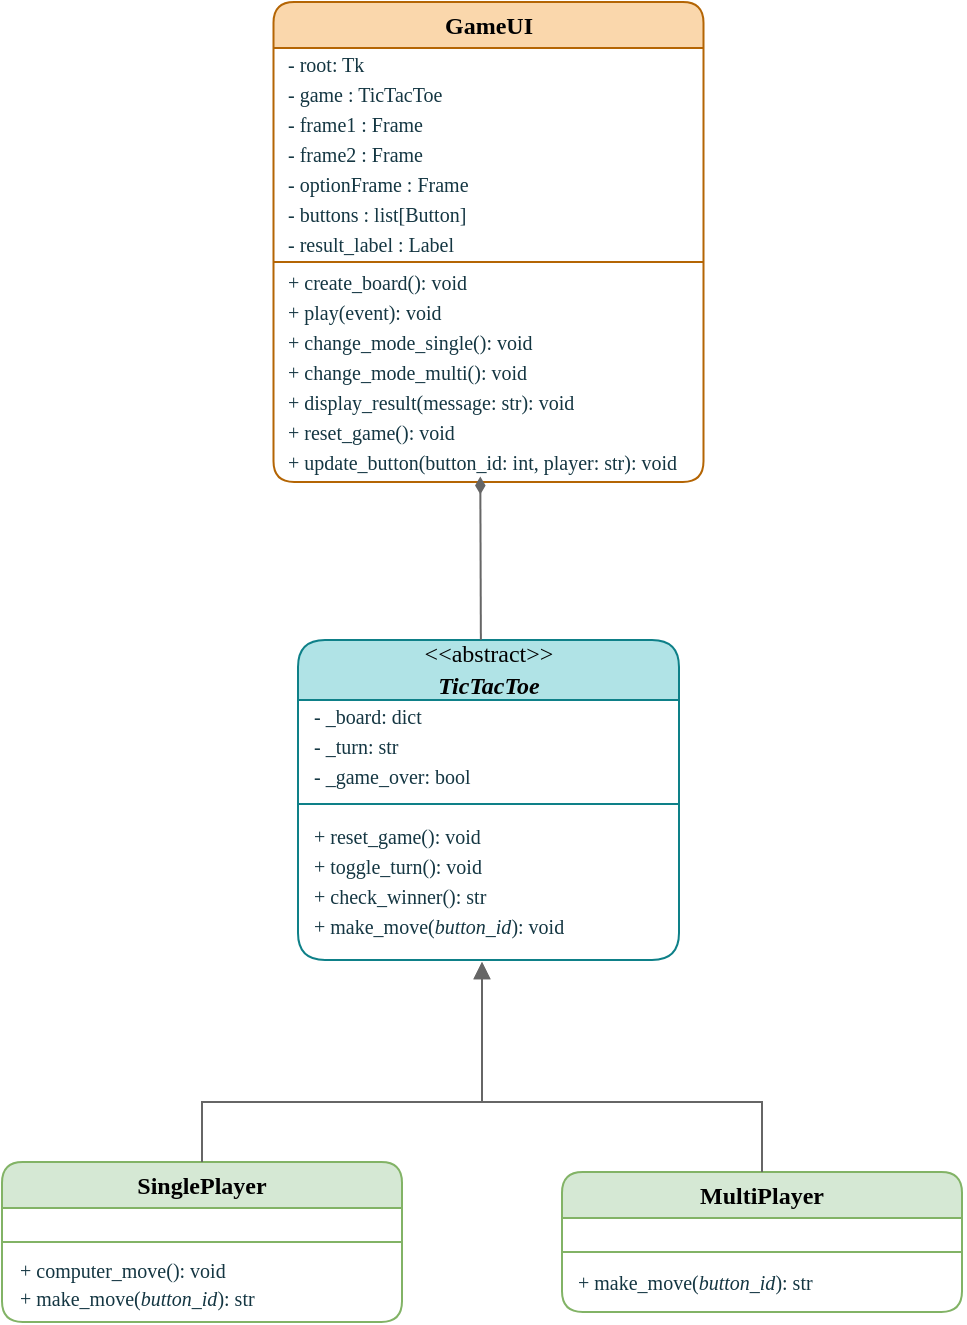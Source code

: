 <mxfile version="24.8.4">
  <diagram id="C5RBs43oDa-KdzZeNtuy" name="Page-1">
    <mxGraphModel dx="925" dy="535" grid="1" gridSize="10" guides="1" tooltips="1" connect="1" arrows="1" fold="1" page="1" pageScale="1" pageWidth="827" pageHeight="1169" math="0" shadow="0">
      <root>
        <mxCell id="WIyWlLk6GJQsqaUBKTNV-0" />
        <mxCell id="WIyWlLk6GJQsqaUBKTNV-1" parent="WIyWlLk6GJQsqaUBKTNV-0" />
        <mxCell id="yLoTYEVH0sTe2W0TpJp4-2" value="&lt;font face=&quot;Times New Roman&quot;&gt;GameUI&lt;/font&gt;" style="swimlane;whiteSpace=wrap;html=1;hachureGap=4;fontFamily=Architects Daughter;fontSource=https%3A%2F%2Ffonts.googleapis.com%2Fcss%3Ffamily%3DArchitects%2BDaughter;rounded=1;labelBackgroundColor=none;fillColor=#fad7ac;strokeColor=#b46504;" parent="WIyWlLk6GJQsqaUBKTNV-1" vertex="1">
          <mxGeometry x="295.75" y="110" width="215" height="240" as="geometry">
            <mxRectangle x="310" y="60" width="90" height="30" as="alternateBounds" />
          </mxGeometry>
        </mxCell>
        <mxCell id="yLoTYEVH0sTe2W0TpJp4-4" value="&lt;font style=&quot;font-size: 10px;&quot; face=&quot;Times New Roman&quot;&gt;- root: Tk&lt;/font&gt;" style="text;html=1;align=left;verticalAlign=middle;whiteSpace=wrap;rounded=1;fontFamily=Architects Daughter;fontSource=https%3A%2F%2Ffonts.googleapis.com%2Fcss%3Ffamily%3DArchitects%2BDaughter;fontSize=10;labelBackgroundColor=none;fontColor=#143642;" parent="yLoTYEVH0sTe2W0TpJp4-2" vertex="1">
          <mxGeometry x="5" y="23" width="185" height="15" as="geometry" />
        </mxCell>
        <mxCell id="yLoTYEVH0sTe2W0TpJp4-6" value="&lt;font style=&quot;font-size: 10px;&quot; face=&quot;Times New Roman&quot;&gt;- game : TicTacToe&lt;/font&gt;" style="text;html=1;align=left;verticalAlign=middle;whiteSpace=wrap;rounded=1;fontFamily=Architects Daughter;fontSource=https%3A%2F%2Ffonts.googleapis.com%2Fcss%3Ffamily%3DArchitects%2BDaughter;fontSize=10;labelBackgroundColor=none;fontColor=#143642;" parent="yLoTYEVH0sTe2W0TpJp4-2" vertex="1">
          <mxGeometry x="5" y="38" width="185" height="15" as="geometry" />
        </mxCell>
        <mxCell id="yLoTYEVH0sTe2W0TpJp4-7" value="&lt;font style=&quot;font-size: 10px;&quot; face=&quot;Times New Roman&quot;&gt;- frame1 : Frame&lt;/font&gt;" style="text;html=1;align=left;verticalAlign=middle;whiteSpace=wrap;rounded=1;fontFamily=Architects Daughter;fontSource=https%3A%2F%2Ffonts.googleapis.com%2Fcss%3Ffamily%3DArchitects%2BDaughter;fontSize=10;labelBackgroundColor=none;fontColor=#143642;" parent="yLoTYEVH0sTe2W0TpJp4-2" vertex="1">
          <mxGeometry x="5" y="53" width="185" height="15" as="geometry" />
        </mxCell>
        <mxCell id="yLoTYEVH0sTe2W0TpJp4-8" value="&lt;font style=&quot;font-size: 10px;&quot;&gt;- frame2 : Frame&lt;/font&gt;" style="text;html=1;align=left;verticalAlign=middle;whiteSpace=wrap;rounded=1;fontFamily=Times New Roman;fontSize=10;labelBackgroundColor=none;fontColor=#143642;" parent="yLoTYEVH0sTe2W0TpJp4-2" vertex="1">
          <mxGeometry x="5" y="68" width="185" height="15" as="geometry" />
        </mxCell>
        <mxCell id="yLoTYEVH0sTe2W0TpJp4-9" value="&lt;font style=&quot;font-size: 10px;&quot; face=&quot;Times New Roman&quot;&gt;- optionFrame : Frame&lt;/font&gt;" style="text;html=1;align=left;verticalAlign=middle;whiteSpace=wrap;rounded=1;fontFamily=Architects Daughter;fontSource=https%3A%2F%2Ffonts.googleapis.com%2Fcss%3Ffamily%3DArchitects%2BDaughter;fontSize=10;labelBackgroundColor=none;fontColor=#143642;" parent="yLoTYEVH0sTe2W0TpJp4-2" vertex="1">
          <mxGeometry x="5" y="83" width="185" height="15" as="geometry" />
        </mxCell>
        <mxCell id="yLoTYEVH0sTe2W0TpJp4-3" value="" style="endArrow=none;html=1;rounded=1;hachureGap=4;fontFamily=Architects Daughter;fontSource=https%3A%2F%2Ffonts.googleapis.com%2Fcss%3Ffamily%3DArchitects%2BDaughter;exitX=0;exitY=0.5;exitDx=0;exitDy=0;labelBackgroundColor=none;strokeColor=#b46504;fontColor=default;fillColor=#fad7ac;" parent="yLoTYEVH0sTe2W0TpJp4-2" edge="1">
          <mxGeometry width="50" height="50" relative="1" as="geometry">
            <mxPoint y="130" as="sourcePoint" />
            <mxPoint x="215" y="130" as="targetPoint" />
          </mxGeometry>
        </mxCell>
        <mxCell id="yLoTYEVH0sTe2W0TpJp4-10" value="&lt;font style=&quot;font-size: 10px;&quot; face=&quot;Times New Roman&quot;&gt;- buttons : list[Button]&lt;/font&gt;" style="text;html=1;align=left;verticalAlign=middle;whiteSpace=wrap;rounded=1;fontFamily=Architects Daughter;fontSource=https%3A%2F%2Ffonts.googleapis.com%2Fcss%3Ffamily%3DArchitects%2BDaughter;fontSize=10;labelBackgroundColor=none;fontColor=#143642;" parent="yLoTYEVH0sTe2W0TpJp4-2" vertex="1">
          <mxGeometry x="5" y="98" width="185" height="15" as="geometry" />
        </mxCell>
        <mxCell id="yLoTYEVH0sTe2W0TpJp4-11" value="&lt;font style=&quot;font-size: 10px;&quot; face=&quot;Times New Roman&quot;&gt;- result_label : Label&lt;/font&gt;" style="text;html=1;align=left;verticalAlign=middle;whiteSpace=wrap;rounded=1;fontFamily=Architects Daughter;fontSource=https%3A%2F%2Ffonts.googleapis.com%2Fcss%3Ffamily%3DArchitects%2BDaughter;fontSize=10;labelBackgroundColor=none;fontColor=#143642;" parent="yLoTYEVH0sTe2W0TpJp4-2" vertex="1">
          <mxGeometry x="5" y="113" width="185" height="15" as="geometry" />
        </mxCell>
        <mxCell id="yLoTYEVH0sTe2W0TpJp4-14" value="&lt;font style=&quot;font-size: 10px;&quot; face=&quot;Times New Roman&quot;&gt;+ create_board(): void&lt;/font&gt;" style="text;html=1;align=left;verticalAlign=middle;whiteSpace=wrap;rounded=1;fontFamily=Architects Daughter;fontSource=https%3A%2F%2Ffonts.googleapis.com%2Fcss%3Ffamily%3DArchitects%2BDaughter;fontSize=10;labelBackgroundColor=none;fontColor=#143642;" parent="yLoTYEVH0sTe2W0TpJp4-2" vertex="1">
          <mxGeometry x="5" y="132" width="200" height="15" as="geometry" />
        </mxCell>
        <mxCell id="yLoTYEVH0sTe2W0TpJp4-15" value="&lt;font face=&quot;Times New Roman&quot;&gt;+ play(event): void&lt;/font&gt;" style="text;html=1;align=left;verticalAlign=middle;whiteSpace=wrap;rounded=1;fontFamily=Architects Daughter;fontSource=https%3A%2F%2Ffonts.googleapis.com%2Fcss%3Ffamily%3DArchitects%2BDaughter;fontSize=10;labelBackgroundColor=none;fontColor=#143642;" parent="yLoTYEVH0sTe2W0TpJp4-2" vertex="1">
          <mxGeometry x="5" y="147" width="200" height="15" as="geometry" />
        </mxCell>
        <mxCell id="yLoTYEVH0sTe2W0TpJp4-16" value="&lt;font style=&quot;font-size: 10px;&quot;&gt;+ change_mode_single(): void&lt;/font&gt;" style="text;html=1;align=left;verticalAlign=middle;whiteSpace=wrap;rounded=1;fontFamily=Times New Roman;fontSize=10;labelBackgroundColor=none;fontColor=#143642;" parent="yLoTYEVH0sTe2W0TpJp4-2" vertex="1">
          <mxGeometry x="5" y="162" width="200" height="15" as="geometry" />
        </mxCell>
        <mxCell id="yLoTYEVH0sTe2W0TpJp4-17" value="&lt;font style=&quot;font-size: 10px;&quot; face=&quot;Times New Roman&quot;&gt;+ change_mode_multi(): void&lt;/font&gt;" style="text;html=1;align=left;verticalAlign=middle;whiteSpace=wrap;rounded=1;fontFamily=Architects Daughter;fontSource=https%3A%2F%2Ffonts.googleapis.com%2Fcss%3Ffamily%3DArchitects%2BDaughter;fontSize=10;labelBackgroundColor=none;fontColor=#143642;" parent="yLoTYEVH0sTe2W0TpJp4-2" vertex="1">
          <mxGeometry x="5" y="177" width="200" height="15" as="geometry" />
        </mxCell>
        <mxCell id="yLoTYEVH0sTe2W0TpJp4-18" value="&lt;font face=&quot;Times New Roman&quot;&gt;+ display_result(message: str): void&lt;/font&gt;" style="text;html=1;align=left;verticalAlign=middle;whiteSpace=wrap;rounded=1;fontFamily=Architects Daughter;fontSource=https%3A%2F%2Ffonts.googleapis.com%2Fcss%3Ffamily%3DArchitects%2BDaughter;fontSize=10;labelBackgroundColor=none;fontColor=#143642;" parent="yLoTYEVH0sTe2W0TpJp4-2" vertex="1">
          <mxGeometry x="5" y="192" width="200" height="15" as="geometry" />
        </mxCell>
        <mxCell id="yLoTYEVH0sTe2W0TpJp4-19" value="&lt;font style=&quot;font-size: 10px;&quot; face=&quot;Times New Roman&quot;&gt;+ reset_game(): void&lt;/font&gt;" style="text;html=1;align=left;verticalAlign=middle;whiteSpace=wrap;rounded=1;fontFamily=Architects Daughter;fontSource=https%3A%2F%2Ffonts.googleapis.com%2Fcss%3Ffamily%3DArchitects%2BDaughter;fontSize=10;labelBackgroundColor=none;fontColor=#143642;" parent="yLoTYEVH0sTe2W0TpJp4-2" vertex="1">
          <mxGeometry x="5" y="207" width="200" height="15" as="geometry" />
        </mxCell>
        <mxCell id="yLoTYEVH0sTe2W0TpJp4-20" value="&lt;font style=&quot;font-size: 10px;&quot; face=&quot;Times New Roman&quot;&gt;+ update_button(button_id: int, player: str): void&lt;/font&gt;" style="text;html=1;align=left;verticalAlign=middle;whiteSpace=wrap;rounded=1;fontFamily=Architects Daughter;fontSource=https%3A%2F%2Ffonts.googleapis.com%2Fcss%3Ffamily%3DArchitects%2BDaughter;fontSize=10;labelBackgroundColor=none;fontColor=#143642;" parent="yLoTYEVH0sTe2W0TpJp4-2" vertex="1">
          <mxGeometry x="5" y="222" width="200" height="15" as="geometry" />
        </mxCell>
        <mxCell id="yLoTYEVH0sTe2W0TpJp4-21" value="&lt;font style=&quot;font-weight: normal;&quot; face=&quot;Times New Roman&quot;&gt;&amp;lt;&amp;lt;abstract&amp;gt;&amp;gt;&lt;/font&gt;&lt;div&gt;&lt;font face=&quot;Times New Roman&quot;&gt;&lt;i&gt;TicTacToe&lt;/i&gt;&lt;/font&gt;&lt;/div&gt;" style="swimlane;whiteSpace=wrap;html=1;hachureGap=4;fontFamily=Architects Daughter;fontSource=https%3A%2F%2Ffonts.googleapis.com%2Fcss%3Ffamily%3DArchitects%2BDaughter;startSize=30;rounded=1;labelBackgroundColor=none;fillColor=#b0e3e6;strokeColor=#0e8088;" parent="WIyWlLk6GJQsqaUBKTNV-1" vertex="1">
          <mxGeometry x="308" y="429" width="190.5" height="160" as="geometry">
            <mxRectangle x="304" y="390" width="100" height="40" as="alternateBounds" />
          </mxGeometry>
        </mxCell>
        <mxCell id="yLoTYEVH0sTe2W0TpJp4-22" value="&lt;font style=&quot;font-size: 10px;&quot; face=&quot;Times New Roman&quot;&gt;- _board: dict&lt;/font&gt;" style="text;html=1;align=left;verticalAlign=middle;whiteSpace=wrap;rounded=1;fontFamily=Architects Daughter;fontSource=https%3A%2F%2Ffonts.googleapis.com%2Fcss%3Ffamily%3DArchitects%2BDaughter;fontSize=10;labelBackgroundColor=none;fontColor=#143642;" parent="yLoTYEVH0sTe2W0TpJp4-21" vertex="1">
          <mxGeometry x="6" y="30" width="185" height="15" as="geometry" />
        </mxCell>
        <mxCell id="yLoTYEVH0sTe2W0TpJp4-23" value="&lt;font style=&quot;font-size: 10px;&quot; face=&quot;Times New Roman&quot;&gt;- _turn: str&lt;/font&gt;" style="text;html=1;align=left;verticalAlign=middle;whiteSpace=wrap;rounded=1;fontFamily=Architects Daughter;fontSource=https%3A%2F%2Ffonts.googleapis.com%2Fcss%3Ffamily%3DArchitects%2BDaughter;fontSize=10;labelBackgroundColor=none;fontColor=#143642;" parent="yLoTYEVH0sTe2W0TpJp4-21" vertex="1">
          <mxGeometry x="6" y="45" width="185" height="15" as="geometry" />
        </mxCell>
        <mxCell id="yLoTYEVH0sTe2W0TpJp4-24" value="&lt;font style=&quot;font-size: 10px;&quot; face=&quot;Times New Roman&quot;&gt;- _game_over: bool&lt;/font&gt;" style="text;html=1;align=left;verticalAlign=middle;whiteSpace=wrap;rounded=1;fontFamily=Architects Daughter;fontSource=https%3A%2F%2Ffonts.googleapis.com%2Fcss%3Ffamily%3DArchitects%2BDaughter;fontSize=10;labelBackgroundColor=none;fontColor=#143642;" parent="yLoTYEVH0sTe2W0TpJp4-21" vertex="1">
          <mxGeometry x="6" y="60" width="185" height="15" as="geometry" />
        </mxCell>
        <mxCell id="yLoTYEVH0sTe2W0TpJp4-28" value="" style="endArrow=none;html=1;rounded=1;hachureGap=4;fontFamily=Architects Daughter;fontSource=https%3A%2F%2Ffonts.googleapis.com%2Fcss%3Ffamily%3DArchitects%2BDaughter;labelBackgroundColor=none;strokeColor=#0e8088;fontColor=default;fillColor=#b0e3e6;" parent="yLoTYEVH0sTe2W0TpJp4-21" edge="1">
          <mxGeometry width="50" height="50" relative="1" as="geometry">
            <mxPoint x="-0.5" y="82" as="sourcePoint" />
            <mxPoint x="190.5" y="82" as="targetPoint" />
          </mxGeometry>
        </mxCell>
        <mxCell id="yLoTYEVH0sTe2W0TpJp4-30" value="&lt;font style=&quot;font-size: 10px;&quot; face=&quot;Times New Roman&quot;&gt;+ reset_game(): void&lt;/font&gt;" style="text;html=1;align=left;verticalAlign=middle;whiteSpace=wrap;rounded=1;fontFamily=Architects Daughter;fontSource=https%3A%2F%2Ffonts.googleapis.com%2Fcss%3Ffamily%3DArchitects%2BDaughter;fontSize=10;labelBackgroundColor=none;fontColor=#143642;" parent="yLoTYEVH0sTe2W0TpJp4-21" vertex="1">
          <mxGeometry x="6" y="90" width="200" height="15" as="geometry" />
        </mxCell>
        <mxCell id="yLoTYEVH0sTe2W0TpJp4-31" value="&lt;font face=&quot;Times New Roman&quot;&gt;+ toggle_turn(): void&lt;/font&gt;" style="text;html=1;align=left;verticalAlign=middle;whiteSpace=wrap;rounded=1;fontFamily=Architects Daughter;fontSource=https%3A%2F%2Ffonts.googleapis.com%2Fcss%3Ffamily%3DArchitects%2BDaughter;fontSize=10;labelBackgroundColor=none;fontColor=#143642;" parent="yLoTYEVH0sTe2W0TpJp4-21" vertex="1">
          <mxGeometry x="6" y="105" width="200" height="15" as="geometry" />
        </mxCell>
        <mxCell id="yLoTYEVH0sTe2W0TpJp4-32" value="&lt;font style=&quot;font-size: 10px;&quot;&gt;+ check_winner(): str&lt;/font&gt;" style="text;html=1;align=left;verticalAlign=middle;whiteSpace=wrap;rounded=1;fontFamily=Times New Roman;fontSize=10;labelBackgroundColor=none;fontColor=#143642;" parent="yLoTYEVH0sTe2W0TpJp4-21" vertex="1">
          <mxGeometry x="6" y="120" width="200" height="15" as="geometry" />
        </mxCell>
        <mxCell id="yLoTYEVH0sTe2W0TpJp4-33" value="&lt;font style=&quot;font-size: 10px;&quot; face=&quot;Times New Roman&quot;&gt;+ make_move(&lt;i&gt;button_id&lt;/i&gt;): void&lt;/font&gt;" style="text;html=1;align=left;verticalAlign=middle;whiteSpace=wrap;rounded=1;fontFamily=Architects Daughter;fontSource=https%3A%2F%2Ffonts.googleapis.com%2Fcss%3Ffamily%3DArchitects%2BDaughter;fontSize=10;labelBackgroundColor=none;fontColor=#143642;" parent="yLoTYEVH0sTe2W0TpJp4-21" vertex="1">
          <mxGeometry x="6" y="135" width="200" height="15" as="geometry" />
        </mxCell>
        <mxCell id="yLoTYEVH0sTe2W0TpJp4-34" value="&lt;font face=&quot;Times New Roman&quot;&gt;SinglePlayer&lt;/font&gt;" style="swimlane;whiteSpace=wrap;html=1;hachureGap=4;fontFamily=Architects Daughter;fontSource=https%3A%2F%2Ffonts.googleapis.com%2Fcss%3Ffamily%3DArchitects%2BDaughter;rounded=1;labelBackgroundColor=none;fillColor=#d5e8d4;strokeColor=#82b366;" parent="WIyWlLk6GJQsqaUBKTNV-1" vertex="1">
          <mxGeometry x="160" y="690" width="200" height="80" as="geometry" />
        </mxCell>
        <mxCell id="yLoTYEVH0sTe2W0TpJp4-37" value="" style="endArrow=none;html=1;rounded=1;hachureGap=4;fontFamily=Architects Daughter;fontSource=https%3A%2F%2Ffonts.googleapis.com%2Fcss%3Ffamily%3DArchitects%2BDaughter;labelBackgroundColor=none;strokeColor=#82b366;fontColor=default;fillColor=#d5e8d4;" parent="yLoTYEVH0sTe2W0TpJp4-34" edge="1">
          <mxGeometry width="50" height="50" relative="1" as="geometry">
            <mxPoint y="40" as="sourcePoint" />
            <mxPoint x="200" y="40" as="targetPoint" />
          </mxGeometry>
        </mxCell>
        <mxCell id="yLoTYEVH0sTe2W0TpJp4-39" value="&lt;font style=&quot;font-size: 10px;&quot;&gt;+ computer_move(): void&lt;/font&gt;" style="text;html=1;align=left;verticalAlign=middle;whiteSpace=wrap;rounded=1;fontFamily=Times New Roman;fontSize=10;labelBackgroundColor=none;fontColor=#143642;" parent="yLoTYEVH0sTe2W0TpJp4-34" vertex="1">
          <mxGeometry x="7" y="46" width="183" height="15" as="geometry" />
        </mxCell>
        <mxCell id="yLoTYEVH0sTe2W0TpJp4-40" value="&lt;font style=&quot;font-size: 10px;&quot; face=&quot;Times New Roman&quot;&gt;+ make_move(&lt;i&gt;button_id&lt;/i&gt;): str&lt;/font&gt;" style="text;html=1;align=left;verticalAlign=middle;whiteSpace=wrap;rounded=1;fontFamily=Architects Daughter;fontSource=https%3A%2F%2Ffonts.googleapis.com%2Fcss%3Ffamily%3DArchitects%2BDaughter;fontSize=10;labelBackgroundColor=none;fontColor=#143642;" parent="yLoTYEVH0sTe2W0TpJp4-34" vertex="1">
          <mxGeometry x="7" y="60" width="183" height="16" as="geometry" />
        </mxCell>
        <mxCell id="yLoTYEVH0sTe2W0TpJp4-35" value="&lt;font face=&quot;Times New Roman&quot;&gt;MultiPlayer&lt;/font&gt;" style="swimlane;whiteSpace=wrap;html=1;hachureGap=4;fontFamily=Architects Daughter;fontSource=https%3A%2F%2Ffonts.googleapis.com%2Fcss%3Ffamily%3DArchitects%2BDaughter;rounded=1;labelBackgroundColor=none;fillColor=#d5e8d4;strokeColor=#82b366;" parent="WIyWlLk6GJQsqaUBKTNV-1" vertex="1">
          <mxGeometry x="440" y="695" width="200" height="70" as="geometry" />
        </mxCell>
        <mxCell id="yLoTYEVH0sTe2W0TpJp4-38" value="" style="endArrow=none;html=1;rounded=1;hachureGap=4;fontFamily=Architects Daughter;fontSource=https%3A%2F%2Ffonts.googleapis.com%2Fcss%3Ffamily%3DArchitects%2BDaughter;labelBackgroundColor=none;strokeColor=#82b366;fontColor=default;fillColor=#d5e8d4;" parent="yLoTYEVH0sTe2W0TpJp4-35" edge="1">
          <mxGeometry width="50" height="50" relative="1" as="geometry">
            <mxPoint y="40" as="sourcePoint" />
            <mxPoint x="200" y="40" as="targetPoint" />
          </mxGeometry>
        </mxCell>
        <mxCell id="yLoTYEVH0sTe2W0TpJp4-41" value="&lt;font style=&quot;font-size: 10px;&quot; face=&quot;Times New Roman&quot;&gt;+ make_move(&lt;i&gt;button_id&lt;/i&gt;): str&lt;/font&gt;" style="text;html=1;align=left;verticalAlign=middle;whiteSpace=wrap;rounded=1;fontFamily=Architects Daughter;fontSource=https%3A%2F%2Ffonts.googleapis.com%2Fcss%3Ffamily%3DArchitects%2BDaughter;fontSize=10;labelBackgroundColor=none;fontColor=#143642;" parent="yLoTYEVH0sTe2W0TpJp4-35" vertex="1">
          <mxGeometry x="6" y="47" width="183" height="16" as="geometry" />
        </mxCell>
        <mxCell id="yLoTYEVH0sTe2W0TpJp4-43" value="" style="endArrow=block;endFill=1;html=1;edgeStyle=orthogonalEdgeStyle;align=left;verticalAlign=top;rounded=0;hachureGap=4;strokeColor=#666666;fontFamily=Architects Daughter;fontSource=https%3A%2F%2Ffonts.googleapis.com%2Fcss%3Ffamily%3DArchitects%2BDaughter;fontColor=#143642;fillColor=#f5f5f5;" parent="WIyWlLk6GJQsqaUBKTNV-1" edge="1">
          <mxGeometry x="-1" relative="1" as="geometry">
            <mxPoint x="260" y="690" as="sourcePoint" />
            <mxPoint x="400" y="590" as="targetPoint" />
            <Array as="points">
              <mxPoint x="260" y="660" />
              <mxPoint x="400" y="660" />
            </Array>
          </mxGeometry>
        </mxCell>
        <mxCell id="yLoTYEVH0sTe2W0TpJp4-45" value="" style="endArrow=block;endFill=1;html=1;edgeStyle=orthogonalEdgeStyle;align=left;verticalAlign=top;rounded=0;hachureGap=4;fontFamily=Architects Daughter;fontSource=https%3A%2F%2Ffonts.googleapis.com%2Fcss%3Ffamily%3DArchitects%2BDaughter;fontColor=#143642;exitX=0.5;exitY=0;exitDx=0;exitDy=0;fillColor=#f5f5f5;strokeColor=#666666;" parent="WIyWlLk6GJQsqaUBKTNV-1" edge="1">
          <mxGeometry x="-1" relative="1" as="geometry">
            <mxPoint x="540" y="695" as="sourcePoint" />
            <mxPoint x="400" y="590" as="targetPoint" />
            <Array as="points">
              <mxPoint x="540" y="660" />
              <mxPoint x="400" y="660" />
            </Array>
          </mxGeometry>
        </mxCell>
        <mxCell id="yLoTYEVH0sTe2W0TpJp4-47" value="" style="html=1;verticalAlign=bottom;endArrow=diamondThin;curved=0;rounded=0;hachureGap=4;strokeColor=#666666;fontFamily=Architects Daughter;fontSource=https%3A%2F%2Ffonts.googleapis.com%2Fcss%3Ffamily%3DArchitects%2BDaughter;fontColor=#143642;fillColor=#f5f5f5;exitX=0.48;exitY=-0.001;exitDx=0;exitDy=0;endFill=1;exitPerimeter=0;entryX=0.492;entryY=1.02;entryDx=0;entryDy=0;entryPerimeter=0;" parent="WIyWlLk6GJQsqaUBKTNV-1" source="yLoTYEVH0sTe2W0TpJp4-21" target="yLoTYEVH0sTe2W0TpJp4-20" edge="1">
          <mxGeometry width="80" relative="1" as="geometry">
            <mxPoint x="490" y="660" as="sourcePoint" />
            <mxPoint x="390" y="380" as="targetPoint" />
            <Array as="points" />
          </mxGeometry>
        </mxCell>
      </root>
    </mxGraphModel>
  </diagram>
</mxfile>
